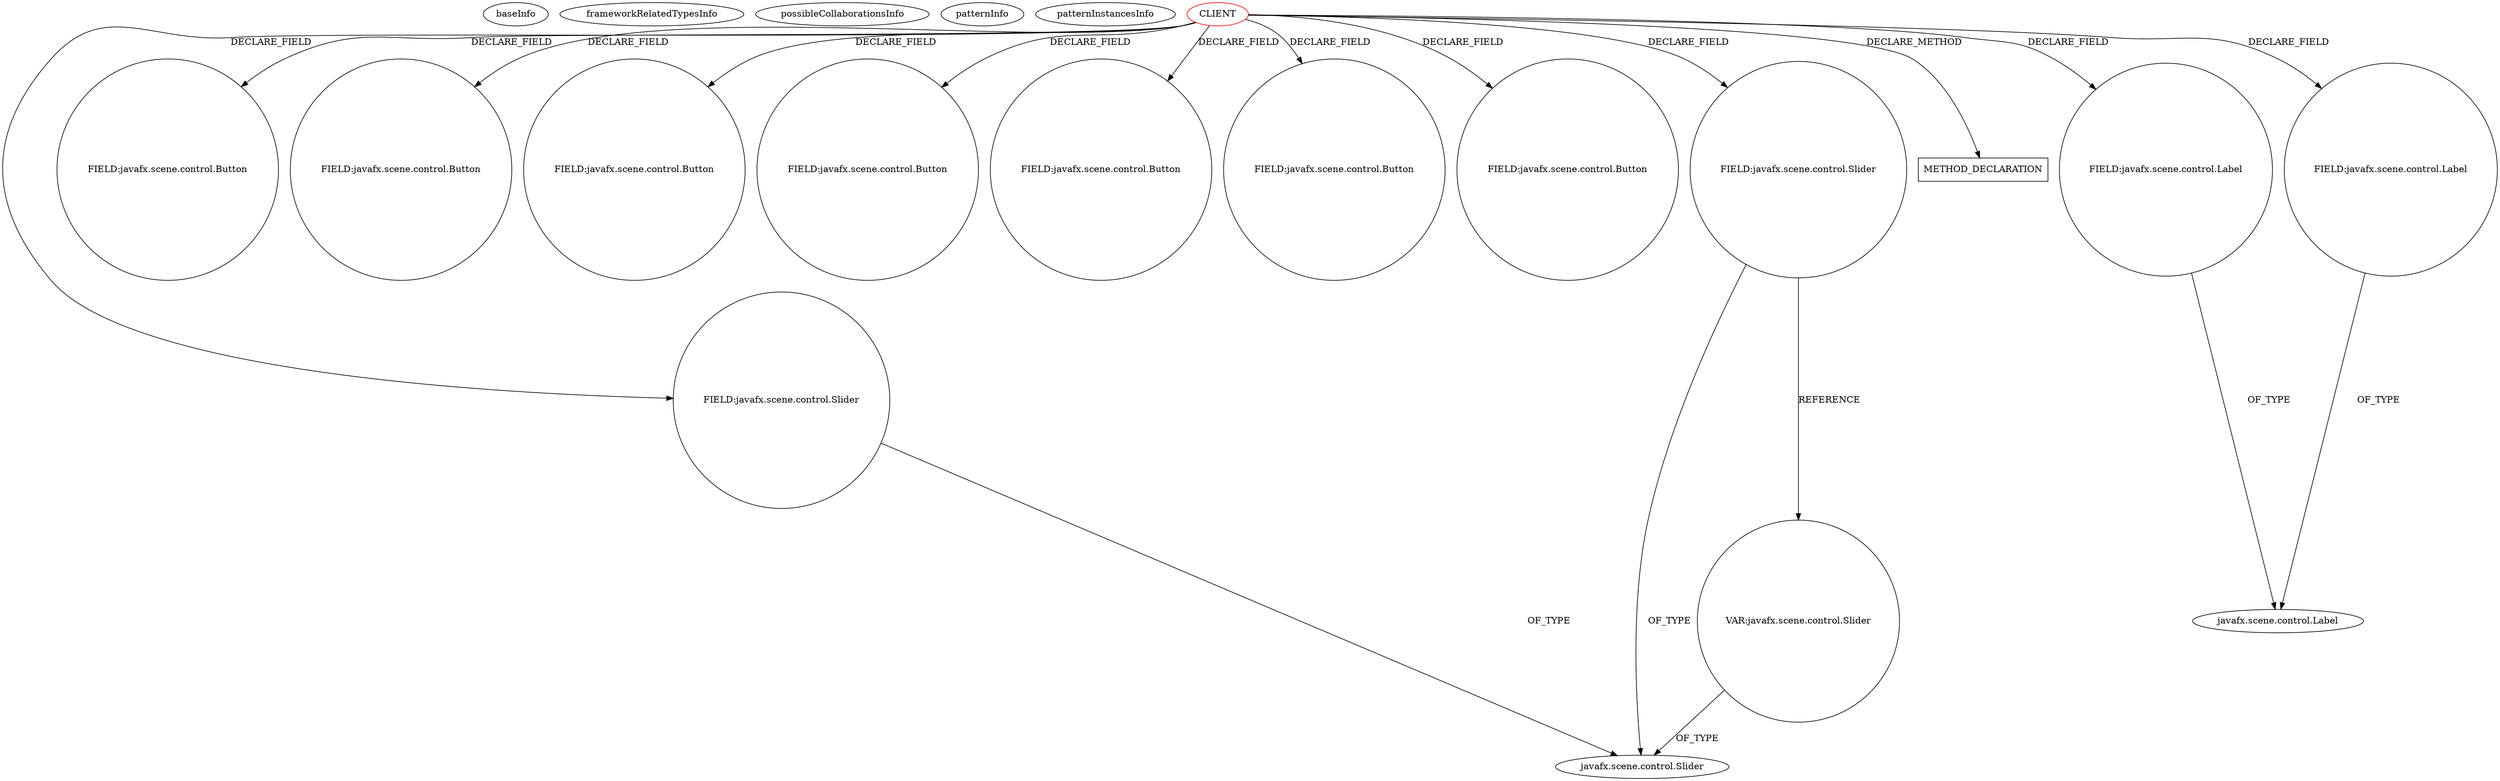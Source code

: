 digraph {
baseInfo[graphId=1196,category="pattern",isAnonymous=false,possibleRelation=false]
frameworkRelatedTypesInfo[]
possibleCollaborationsInfo[]
patternInfo[frequency=2.0,patternRootClient=0]
patternInstancesInfo[0="candybibby-Snake~/candybibby-Snake/Snake-master/src/graphicsJavaFX/Controller.java~Controller~2239",1="if12b051-SWP_Paint~/if12b051-SWP_Paint/SWP_Paint-master/SWP_Paint/src/gui/MainController.java~MainController~3089"]
37[label="javafx.scene.control.Slider",vertexType="FRAMEWORK_CLASS_TYPE",isFrameworkType=false]
42[label="FIELD:javafx.scene.control.Slider",vertexType="FIELD_DECLARATION",isFrameworkType=false,shape=circle]
0[label="CLIENT",vertexType="ROOT_CLIENT_CLASS_DECLARATION",isFrameworkType=false,color=red]
12[label="FIELD:javafx.scene.control.Button",vertexType="FIELD_DECLARATION",isFrameworkType=false,shape=circle]
8[label="FIELD:javafx.scene.control.Button",vertexType="FIELD_DECLARATION",isFrameworkType=false,shape=circle]
10[label="FIELD:javafx.scene.control.Button",vertexType="FIELD_DECLARATION",isFrameworkType=false,shape=circle]
14[label="FIELD:javafx.scene.control.Button",vertexType="FIELD_DECLARATION",isFrameworkType=false,shape=circle]
2[label="FIELD:javafx.scene.control.Button",vertexType="FIELD_DECLARATION",isFrameworkType=false,shape=circle]
6[label="FIELD:javafx.scene.control.Button",vertexType="FIELD_DECLARATION",isFrameworkType=false,shape=circle]
4[label="FIELD:javafx.scene.control.Button",vertexType="FIELD_DECLARATION",isFrameworkType=false,shape=circle]
53[label="VAR:javafx.scene.control.Slider",vertexType="VARIABLE_EXPRESION",isFrameworkType=false,shape=circle]
40[label="FIELD:javafx.scene.control.Slider",vertexType="FIELD_DECLARATION",isFrameworkType=false,shape=circle]
141[label="METHOD_DECLARATION",vertexType="CLIENT_METHOD_DECLARATION",isFrameworkType=false,shape=box]
26[label="FIELD:javafx.scene.control.Label",vertexType="FIELD_DECLARATION",isFrameworkType=false,shape=circle]
21[label="javafx.scene.control.Label",vertexType="FRAMEWORK_CLASS_TYPE",isFrameworkType=false]
20[label="FIELD:javafx.scene.control.Label",vertexType="FIELD_DECLARATION",isFrameworkType=false,shape=circle]
0->2[label="DECLARE_FIELD"]
0->14[label="DECLARE_FIELD"]
0->6[label="DECLARE_FIELD"]
0->4[label="DECLARE_FIELD"]
0->20[label="DECLARE_FIELD"]
0->12[label="DECLARE_FIELD"]
0->141[label="DECLARE_METHOD"]
0->26[label="DECLARE_FIELD"]
20->21[label="OF_TYPE"]
0->40[label="DECLARE_FIELD"]
0->8[label="DECLARE_FIELD"]
42->37[label="OF_TYPE"]
53->37[label="OF_TYPE"]
40->53[label="REFERENCE"]
26->21[label="OF_TYPE"]
0->42[label="DECLARE_FIELD"]
40->37[label="OF_TYPE"]
0->10[label="DECLARE_FIELD"]
}

